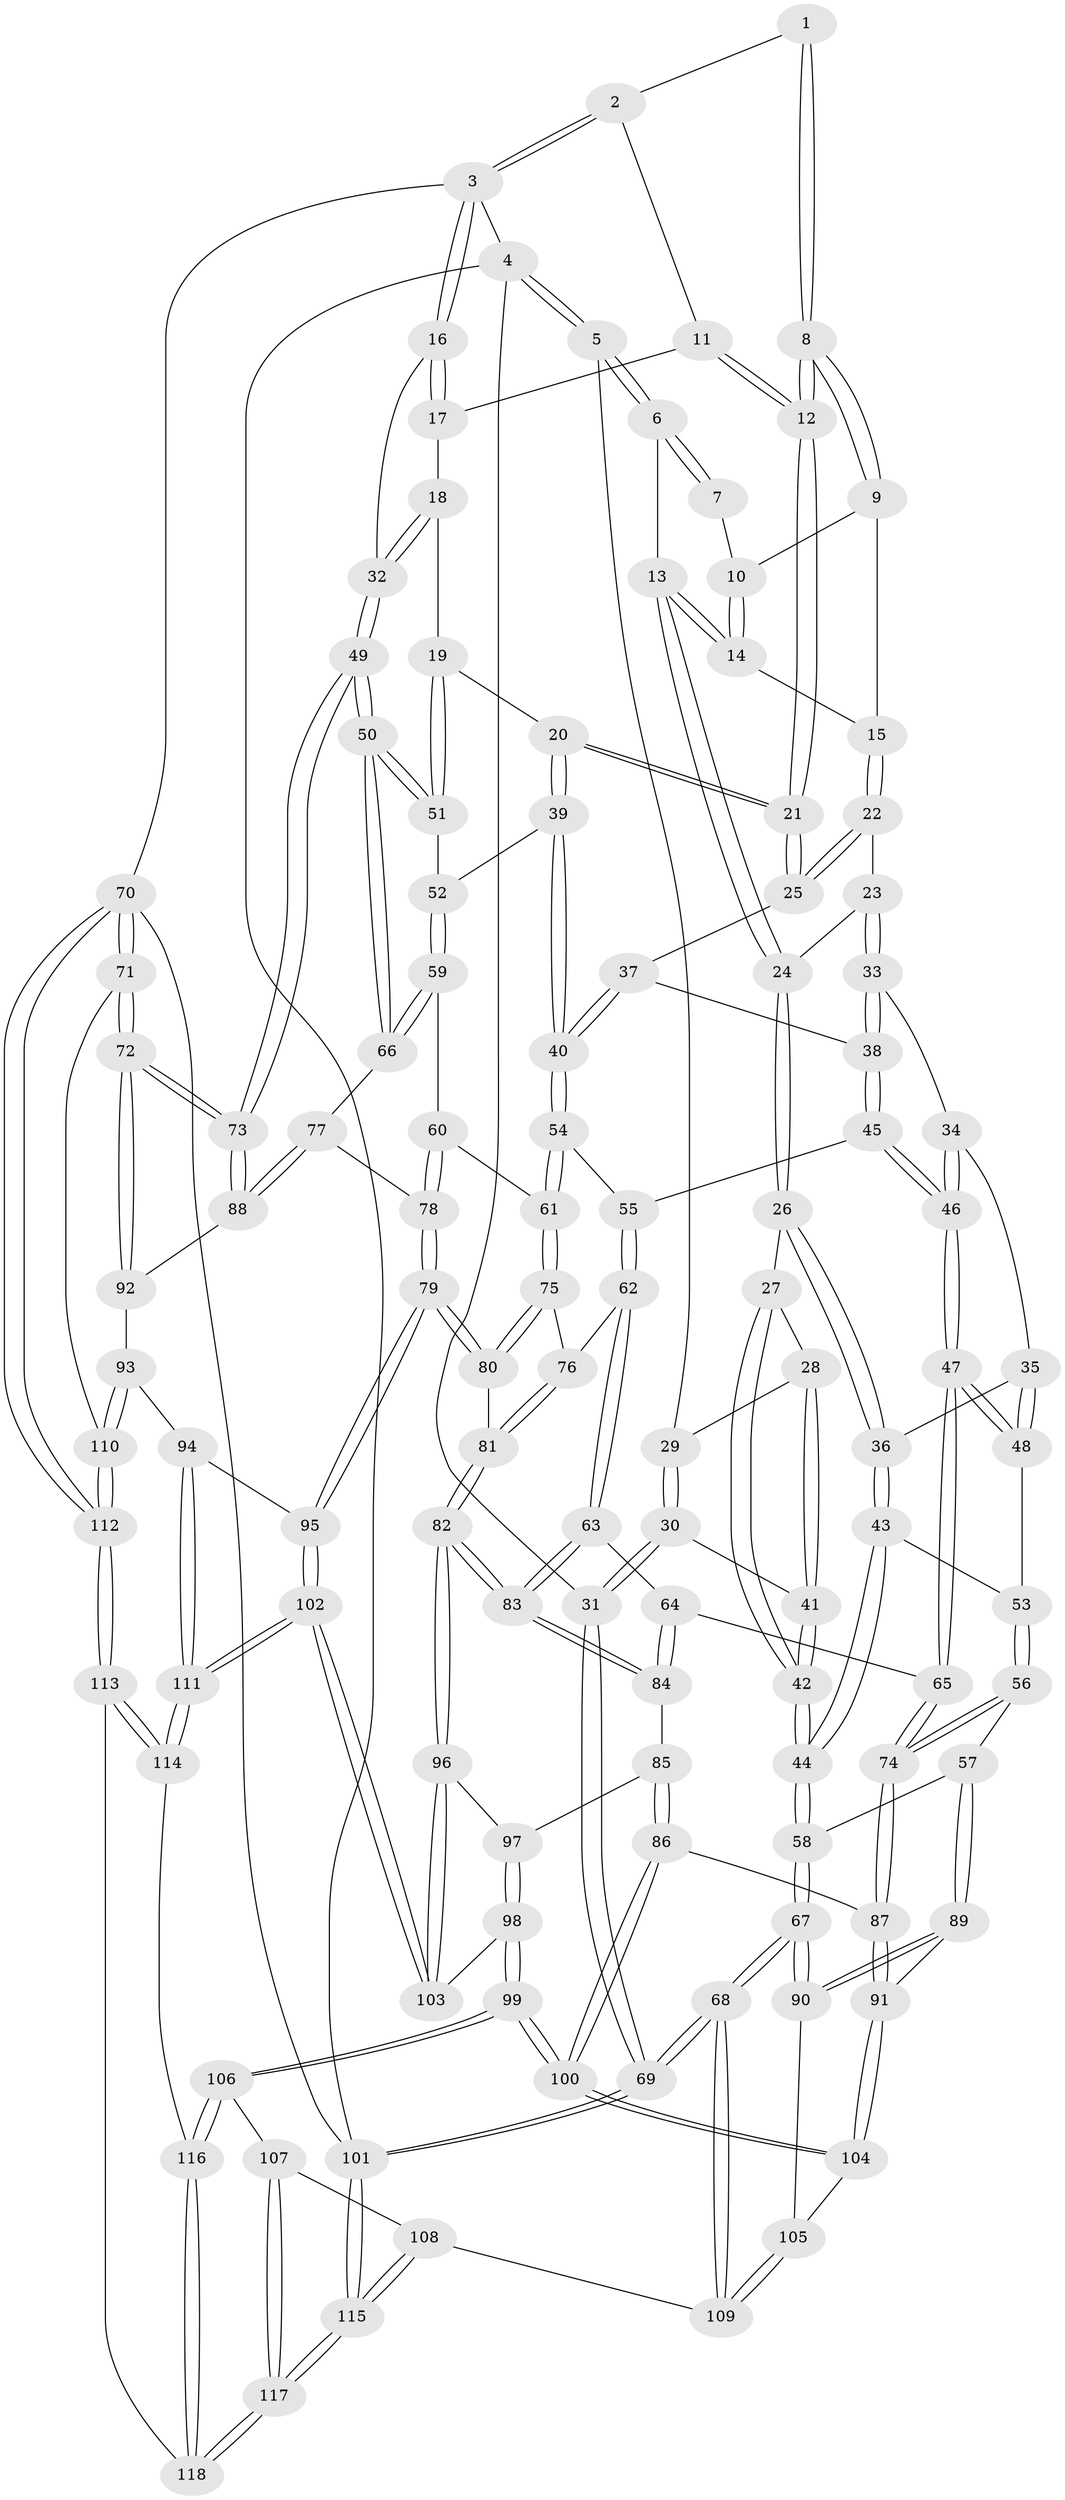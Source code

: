 // Generated by graph-tools (version 1.1) at 2025/01/03/09/25 05:01:30]
// undirected, 118 vertices, 292 edges
graph export_dot {
graph [start="1"]
  node [color=gray90,style=filled];
  1 [pos="+0.6820081434583398+0"];
  2 [pos="+0.8956636478918216+0"];
  3 [pos="+1+0"];
  4 [pos="+0+0"];
  5 [pos="+0+0"];
  6 [pos="+0.11773291891385884+0"];
  7 [pos="+0.515929466346015+0"];
  8 [pos="+0.7232684639389367+0.06270920660527549"];
  9 [pos="+0.5198249442682812+0.07183074790281793"];
  10 [pos="+0.5076885578036324+0.04182921399632269"];
  11 [pos="+0.8948787357071203+0.06413873094685334"];
  12 [pos="+0.7492586656440613+0.1467710103854121"];
  13 [pos="+0.32736406598366313+0.10109040408201626"];
  14 [pos="+0.3850921423674587+0.09852855066965345"];
  15 [pos="+0.5193209091804153+0.13892517334032095"];
  16 [pos="+1+0"];
  17 [pos="+0.937316206384966+0.06297801894830683"];
  18 [pos="+0.9913805500903397+0.21643354476641938"];
  19 [pos="+0.8562053422845514+0.2618727346494047"];
  20 [pos="+0.8163896778801355+0.2555624841651184"];
  21 [pos="+0.746638496468084+0.17598798184278583"];
  22 [pos="+0.5552392969078496+0.21871825943061013"];
  23 [pos="+0.5534108321825579+0.2201628116698785"];
  24 [pos="+0.33257123473992845+0.18650631720472466"];
  25 [pos="+0.6569540258889703+0.2090654222340698"];
  26 [pos="+0.29885405438252294+0.26476325151736274"];
  27 [pos="+0.2798043152443926+0.2717090897778528"];
  28 [pos="+0.184115329772297+0.2630058665250907"];
  29 [pos="+0.04589999940518522+0.09139193911028189"];
  30 [pos="+0.04093622927603002+0.4166894188956988"];
  31 [pos="+0+0.47306136344649835"];
  32 [pos="+1+0.18452956761457448"];
  33 [pos="+0.5177282268388429+0.2917626560331585"];
  34 [pos="+0.48472122245772603+0.3195856435737424"];
  35 [pos="+0.43776295866238796+0.33510551292949264"];
  36 [pos="+0.38393948438032116+0.3443662257826948"];
  37 [pos="+0.6410396189643021+0.3053748468432035"];
  38 [pos="+0.6035232097772191+0.4110810663379205"];
  39 [pos="+0.7699713551097291+0.40925452458425"];
  40 [pos="+0.7038847603118535+0.45893277707808505"];
  41 [pos="+0.05712444957146127+0.4164502648898821"];
  42 [pos="+0.2115209921528372+0.5047394203821263"];
  43 [pos="+0.3791146141867081+0.39732775664250836"];
  44 [pos="+0.21828027133030822+0.5135978211896514"];
  45 [pos="+0.6100505457805839+0.44218072285252646"];
  46 [pos="+0.5325982940095101+0.467597673979715"];
  47 [pos="+0.5066566651381729+0.48905147441376845"];
  48 [pos="+0.5024457902760495+0.4871263532101448"];
  49 [pos="+1+0.5183094297836305"];
  50 [pos="+1+0.5063793527195145"];
  51 [pos="+0.9966690120322015+0.441847297977598"];
  52 [pos="+0.8439136728719684+0.47102031714647963"];
  53 [pos="+0.41727693004211097+0.4611977273644617"];
  54 [pos="+0.6972155161680218+0.4649167448486395"];
  55 [pos="+0.6412352021652138+0.45404269579592343"];
  56 [pos="+0.3213402484618502+0.5881110691089072"];
  57 [pos="+0.27284959854093804+0.5752267434776601"];
  58 [pos="+0.22918585352540738+0.5470495246464975"];
  59 [pos="+0.8498435998830057+0.5153244827063251"];
  60 [pos="+0.7938602581021044+0.5578584652364909"];
  61 [pos="+0.7025087487956423+0.5025079563740918"];
  62 [pos="+0.579091553149199+0.5873363069790655"];
  63 [pos="+0.5553494619591125+0.5886207827889158"];
  64 [pos="+0.5184531355531331+0.5812623274302099"];
  65 [pos="+0.5036640336529808+0.5543524245893396"];
  66 [pos="+0.9130352479279287+0.59341083129328"];
  67 [pos="+0+0.7951039277863536"];
  68 [pos="+0+0.8062037378631253"];
  69 [pos="+0+0.8722058439668761"];
  70 [pos="+1+1"];
  71 [pos="+1+0.8723517981977053"];
  72 [pos="+1+0.7370216299999177"];
  73 [pos="+1+0.6751972646582675"];
  74 [pos="+0.32452704000346055+0.5904208261217917"];
  75 [pos="+0.692959891948188+0.5461215352028066"];
  76 [pos="+0.5910428460435091+0.5903204389492982"];
  77 [pos="+0.8981372007051052+0.61454974427348"];
  78 [pos="+0.8117280774266682+0.6450509178305944"];
  79 [pos="+0.7844033311859886+0.6716211277579206"];
  80 [pos="+0.7135839695645108+0.6520402897355843"];
  81 [pos="+0.66393742324945+0.6797483095265863"];
  82 [pos="+0.6153243203727139+0.7409522709856764"];
  83 [pos="+0.6093828471018717+0.7295862809290568"];
  84 [pos="+0.5112994524138996+0.6031881994311971"];
  85 [pos="+0.48029067482571747+0.6655060752794452"];
  86 [pos="+0.4202582805682884+0.6858190848248894"];
  87 [pos="+0.33668024485039955+0.6100031975602904"];
  88 [pos="+0.9356792227349222+0.7128012954998687"];
  89 [pos="+0.25103273924886776+0.7112292059250129"];
  90 [pos="+0.1825446726669328+0.7765061526762548"];
  91 [pos="+0.3154592938577031+0.7454436625278748"];
  92 [pos="+0.8871969326604197+0.794526107157289"];
  93 [pos="+0.8797997966601054+0.801755778618069"];
  94 [pos="+0.8611986576647948+0.8027998463286349"];
  95 [pos="+0.7981845758605005+0.7209832389446896"];
  96 [pos="+0.6028283716677467+0.769419533013724"];
  97 [pos="+0.5049916879636857+0.6899029694605293"];
  98 [pos="+0.43776694938838234+0.8370941184510099"];
  99 [pos="+0.4283836161440723+0.8402473365074965"];
  100 [pos="+0.40412655183767066+0.8016540542301511"];
  101 [pos="+0+1"];
  102 [pos="+0.6405732478880443+0.8340450121256612"];
  103 [pos="+0.6023856870032004+0.7891464911949773"];
  104 [pos="+0.32987641685548535+0.7772469851697293"];
  105 [pos="+0.2607553137757788+0.8068733662296776"];
  106 [pos="+0.4261368643567023+0.8496028979540102"];
  107 [pos="+0.38200652793726064+0.8771248077652779"];
  108 [pos="+0.2782038815612482+0.8889284323977481"];
  109 [pos="+0.27356410224048106+0.8793417352457105"];
  110 [pos="+0.9430923561315849+0.8626641896929423"];
  111 [pos="+0.7097964275104135+0.9787691168917633"];
  112 [pos="+0.8830363160705625+1"];
  113 [pos="+0.7035842108801863+1"];
  114 [pos="+0.7028055267961224+1"];
  115 [pos="+0.029635279876337184+1"];
  116 [pos="+0.43925561235730276+0.8806776922504829"];
  117 [pos="+0.16831010297334206+1"];
  118 [pos="+0.31064662780048446+1"];
  1 -- 2;
  1 -- 8;
  1 -- 8;
  2 -- 3;
  2 -- 3;
  2 -- 11;
  3 -- 4;
  3 -- 16;
  3 -- 16;
  3 -- 70;
  4 -- 5;
  4 -- 5;
  4 -- 31;
  4 -- 101;
  5 -- 6;
  5 -- 6;
  5 -- 29;
  6 -- 7;
  6 -- 7;
  6 -- 13;
  7 -- 10;
  8 -- 9;
  8 -- 9;
  8 -- 12;
  8 -- 12;
  9 -- 10;
  9 -- 15;
  10 -- 14;
  10 -- 14;
  11 -- 12;
  11 -- 12;
  11 -- 17;
  12 -- 21;
  12 -- 21;
  13 -- 14;
  13 -- 14;
  13 -- 24;
  13 -- 24;
  14 -- 15;
  15 -- 22;
  15 -- 22;
  16 -- 17;
  16 -- 17;
  16 -- 32;
  17 -- 18;
  18 -- 19;
  18 -- 32;
  18 -- 32;
  19 -- 20;
  19 -- 51;
  19 -- 51;
  20 -- 21;
  20 -- 21;
  20 -- 39;
  20 -- 39;
  21 -- 25;
  21 -- 25;
  22 -- 23;
  22 -- 25;
  22 -- 25;
  23 -- 24;
  23 -- 33;
  23 -- 33;
  24 -- 26;
  24 -- 26;
  25 -- 37;
  26 -- 27;
  26 -- 36;
  26 -- 36;
  27 -- 28;
  27 -- 42;
  27 -- 42;
  28 -- 29;
  28 -- 41;
  28 -- 41;
  29 -- 30;
  29 -- 30;
  30 -- 31;
  30 -- 31;
  30 -- 41;
  31 -- 69;
  31 -- 69;
  32 -- 49;
  32 -- 49;
  33 -- 34;
  33 -- 38;
  33 -- 38;
  34 -- 35;
  34 -- 46;
  34 -- 46;
  35 -- 36;
  35 -- 48;
  35 -- 48;
  36 -- 43;
  36 -- 43;
  37 -- 38;
  37 -- 40;
  37 -- 40;
  38 -- 45;
  38 -- 45;
  39 -- 40;
  39 -- 40;
  39 -- 52;
  40 -- 54;
  40 -- 54;
  41 -- 42;
  41 -- 42;
  42 -- 44;
  42 -- 44;
  43 -- 44;
  43 -- 44;
  43 -- 53;
  44 -- 58;
  44 -- 58;
  45 -- 46;
  45 -- 46;
  45 -- 55;
  46 -- 47;
  46 -- 47;
  47 -- 48;
  47 -- 48;
  47 -- 65;
  47 -- 65;
  48 -- 53;
  49 -- 50;
  49 -- 50;
  49 -- 73;
  49 -- 73;
  50 -- 51;
  50 -- 51;
  50 -- 66;
  50 -- 66;
  51 -- 52;
  52 -- 59;
  52 -- 59;
  53 -- 56;
  53 -- 56;
  54 -- 55;
  54 -- 61;
  54 -- 61;
  55 -- 62;
  55 -- 62;
  56 -- 57;
  56 -- 74;
  56 -- 74;
  57 -- 58;
  57 -- 89;
  57 -- 89;
  58 -- 67;
  58 -- 67;
  59 -- 60;
  59 -- 66;
  59 -- 66;
  60 -- 61;
  60 -- 78;
  60 -- 78;
  61 -- 75;
  61 -- 75;
  62 -- 63;
  62 -- 63;
  62 -- 76;
  63 -- 64;
  63 -- 83;
  63 -- 83;
  64 -- 65;
  64 -- 84;
  64 -- 84;
  65 -- 74;
  65 -- 74;
  66 -- 77;
  67 -- 68;
  67 -- 68;
  67 -- 90;
  67 -- 90;
  68 -- 69;
  68 -- 69;
  68 -- 109;
  68 -- 109;
  69 -- 101;
  69 -- 101;
  70 -- 71;
  70 -- 71;
  70 -- 112;
  70 -- 112;
  70 -- 101;
  71 -- 72;
  71 -- 72;
  71 -- 110;
  72 -- 73;
  72 -- 73;
  72 -- 92;
  72 -- 92;
  73 -- 88;
  73 -- 88;
  74 -- 87;
  74 -- 87;
  75 -- 76;
  75 -- 80;
  75 -- 80;
  76 -- 81;
  76 -- 81;
  77 -- 78;
  77 -- 88;
  77 -- 88;
  78 -- 79;
  78 -- 79;
  79 -- 80;
  79 -- 80;
  79 -- 95;
  79 -- 95;
  80 -- 81;
  81 -- 82;
  81 -- 82;
  82 -- 83;
  82 -- 83;
  82 -- 96;
  82 -- 96;
  83 -- 84;
  83 -- 84;
  84 -- 85;
  85 -- 86;
  85 -- 86;
  85 -- 97;
  86 -- 87;
  86 -- 100;
  86 -- 100;
  87 -- 91;
  87 -- 91;
  88 -- 92;
  89 -- 90;
  89 -- 90;
  89 -- 91;
  90 -- 105;
  91 -- 104;
  91 -- 104;
  92 -- 93;
  93 -- 94;
  93 -- 110;
  93 -- 110;
  94 -- 95;
  94 -- 111;
  94 -- 111;
  95 -- 102;
  95 -- 102;
  96 -- 97;
  96 -- 103;
  96 -- 103;
  97 -- 98;
  97 -- 98;
  98 -- 99;
  98 -- 99;
  98 -- 103;
  99 -- 100;
  99 -- 100;
  99 -- 106;
  99 -- 106;
  100 -- 104;
  100 -- 104;
  101 -- 115;
  101 -- 115;
  102 -- 103;
  102 -- 103;
  102 -- 111;
  102 -- 111;
  104 -- 105;
  105 -- 109;
  105 -- 109;
  106 -- 107;
  106 -- 116;
  106 -- 116;
  107 -- 108;
  107 -- 117;
  107 -- 117;
  108 -- 109;
  108 -- 115;
  108 -- 115;
  110 -- 112;
  110 -- 112;
  111 -- 114;
  111 -- 114;
  112 -- 113;
  112 -- 113;
  113 -- 114;
  113 -- 114;
  113 -- 118;
  114 -- 116;
  115 -- 117;
  115 -- 117;
  116 -- 118;
  116 -- 118;
  117 -- 118;
  117 -- 118;
}
